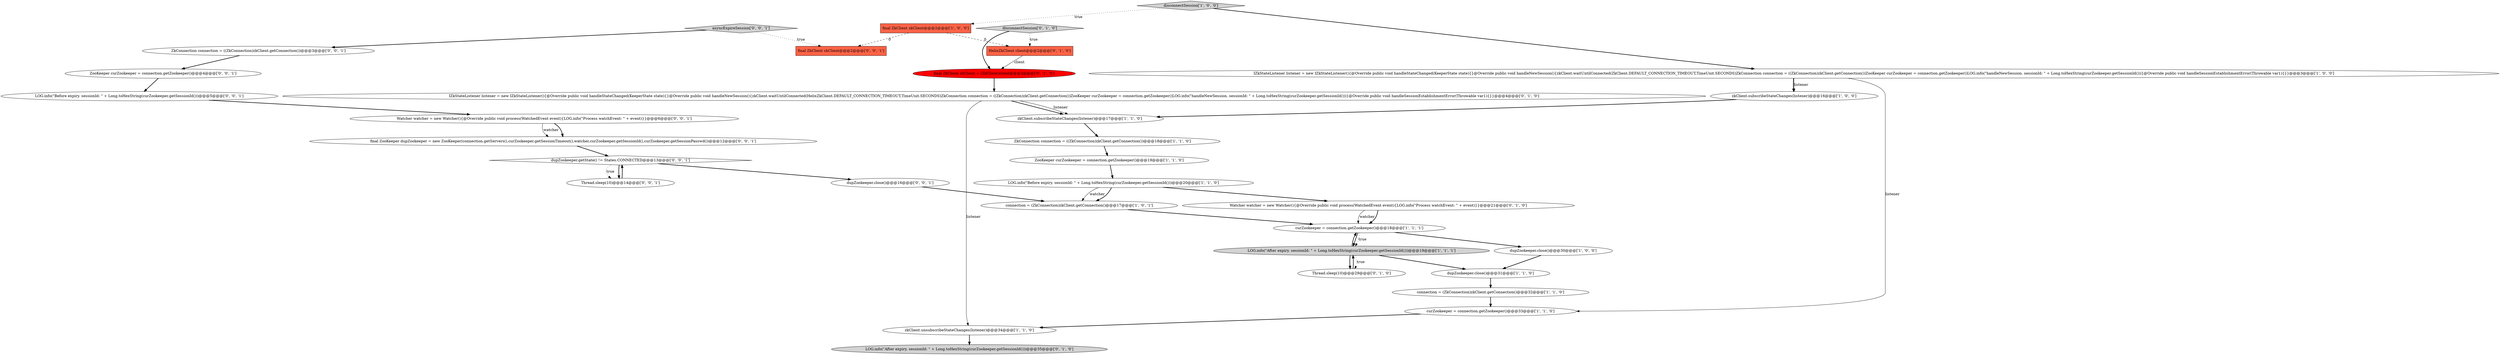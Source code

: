 digraph {
26 [style = filled, label = "asyncExpireSession['0', '0', '1']", fillcolor = lightgray, shape = diamond image = "AAA0AAABBB3BBB"];
6 [style = filled, label = "LOG.info(\"Before expiry. sessionId: \" + Long.toHexString(curZookeeper.getSessionId()))@@@20@@@['1', '1', '0']", fillcolor = white, shape = ellipse image = "AAA0AAABBB1BBB"];
31 [style = filled, label = "dupZookeeper.close()@@@16@@@['0', '0', '1']", fillcolor = white, shape = ellipse image = "AAA0AAABBB3BBB"];
20 [style = filled, label = "LOG.info(\"After expiry. sessionId: \" + Long.toHexString(curZookeeper.getSessionId()))@@@35@@@['0', '1', '0']", fillcolor = lightgray, shape = ellipse image = "AAA0AAABBB2BBB"];
9 [style = filled, label = "curZookeeper = connection.getZookeeper()@@@33@@@['1', '1', '0']", fillcolor = white, shape = ellipse image = "AAA0AAABBB1BBB"];
0 [style = filled, label = "final ZkClient zkClient@@@2@@@['1', '0', '0']", fillcolor = tomato, shape = box image = "AAA1AAABBB1BBB"];
13 [style = filled, label = "connection = (ZkConnection)zkClient.getConnection()@@@17@@@['1', '0', '1']", fillcolor = white, shape = ellipse image = "AAA0AAABBB1BBB"];
4 [style = filled, label = "ZooKeeper curZookeeper = connection.getZookeeper()@@@19@@@['1', '1', '0']", fillcolor = white, shape = ellipse image = "AAA0AAABBB1BBB"];
18 [style = filled, label = "disconnectSession['0', '1', '0']", fillcolor = lightgray, shape = diamond image = "AAA0AAABBB2BBB"];
14 [style = filled, label = "zkClient.unsubscribeStateChanges(listener)@@@34@@@['1', '1', '0']", fillcolor = white, shape = ellipse image = "AAA0AAABBB1BBB"];
1 [style = filled, label = "LOG.info(\"After expiry. sessionId: \" + Long.toHexString(curZookeeper.getSessionId()))@@@19@@@['1', '1', '1']", fillcolor = lightgray, shape = ellipse image = "AAA0AAABBB1BBB"];
30 [style = filled, label = "Watcher watcher = new Watcher(){@Override public void process(WatchedEvent event){LOG.info(\"Process watchEvent: \" + event)}}@@@6@@@['0', '0', '1']", fillcolor = white, shape = ellipse image = "AAA0AAABBB3BBB"];
15 [style = filled, label = "dupZookeeper.close()@@@31@@@['1', '1', '0']", fillcolor = white, shape = ellipse image = "AAA0AAABBB1BBB"];
16 [style = filled, label = "HelixZkClient client@@@2@@@['0', '1', '0']", fillcolor = tomato, shape = box image = "AAA1AAABBB2BBB"];
24 [style = filled, label = "Thread.sleep(10)@@@14@@@['0', '0', '1']", fillcolor = white, shape = ellipse image = "AAA0AAABBB3BBB"];
17 [style = filled, label = "Thread.sleep(10)@@@29@@@['0', '1', '0']", fillcolor = white, shape = ellipse image = "AAA0AAABBB2BBB"];
28 [style = filled, label = "final ZkClient zkClient@@@2@@@['0', '0', '1']", fillcolor = tomato, shape = box image = "AAA0AAABBB3BBB"];
8 [style = filled, label = "disconnectSession['1', '0', '0']", fillcolor = lightgray, shape = diamond image = "AAA0AAABBB1BBB"];
27 [style = filled, label = "LOG.info(\"Before expiry. sessionId: \" + Long.toHexString(curZookeeper.getSessionId()))@@@5@@@['0', '0', '1']", fillcolor = white, shape = ellipse image = "AAA0AAABBB3BBB"];
29 [style = filled, label = "ZkConnection connection = ((ZkConnection)zkClient.getConnection())@@@3@@@['0', '0', '1']", fillcolor = white, shape = ellipse image = "AAA0AAABBB3BBB"];
5 [style = filled, label = "dupZookeeper.close()@@@30@@@['1', '0', '0']", fillcolor = white, shape = ellipse image = "AAA0AAABBB1BBB"];
32 [style = filled, label = "final ZooKeeper dupZookeeper = new ZooKeeper(connection.getServers(),curZookeeper.getSessionTimeout(),watcher,curZookeeper.getSessionId(),curZookeeper.getSessionPasswd())@@@12@@@['0', '0', '1']", fillcolor = white, shape = ellipse image = "AAA0AAABBB3BBB"];
7 [style = filled, label = "connection = (ZkConnection)zkClient.getConnection()@@@32@@@['1', '1', '0']", fillcolor = white, shape = ellipse image = "AAA0AAABBB1BBB"];
19 [style = filled, label = "Watcher watcher = new Watcher(){@Override public void process(WatchedEvent event){LOG.info(\"Process watchEvent: \" + event)}}@@@21@@@['0', '1', '0']", fillcolor = white, shape = ellipse image = "AAA0AAABBB2BBB"];
2 [style = filled, label = "zkClient.subscribeStateChanges(listener)@@@17@@@['1', '1', '0']", fillcolor = white, shape = ellipse image = "AAA0AAABBB1BBB"];
10 [style = filled, label = "IZkStateListener listener = new IZkStateListener(){@Override public void handleStateChanged(KeeperState state){}@Override public void handleNewSession(){zkClient.waitUntilConnected(ZkClient.DEFAULT_CONNECTION_TIMEOUT,TimeUnit.SECONDS)ZkConnection connection = ((ZkConnection)zkClient.getConnection())ZooKeeper curZookeeper = connection.getZookeeper()LOG.info(\"handleNewSession. sessionId: \" + Long.toHexString(curZookeeper.getSessionId()))}@Override public void handleSessionEstablishmentError(Throwable var1){}}@@@3@@@['1', '0', '0']", fillcolor = white, shape = ellipse image = "AAA0AAABBB1BBB"];
22 [style = filled, label = "final ZkClient zkClient = (ZkClient)client@@@3@@@['0', '1', '0']", fillcolor = red, shape = ellipse image = "AAA1AAABBB2BBB"];
25 [style = filled, label = "dupZookeeper.getState() != States.CONNECTED@@@13@@@['0', '0', '1']", fillcolor = white, shape = diamond image = "AAA0AAABBB3BBB"];
11 [style = filled, label = "zkClient.subscribeStateChanges(listener)@@@16@@@['1', '0', '0']", fillcolor = white, shape = ellipse image = "AAA0AAABBB1BBB"];
23 [style = filled, label = "ZooKeeper curZookeeper = connection.getZookeeper()@@@4@@@['0', '0', '1']", fillcolor = white, shape = ellipse image = "AAA0AAABBB3BBB"];
3 [style = filled, label = "curZookeeper = connection.getZookeeper()@@@18@@@['1', '1', '1']", fillcolor = white, shape = ellipse image = "AAA0AAABBB1BBB"];
21 [style = filled, label = "IZkStateListener listener = new IZkStateListener(){@Override public void handleStateChanged(KeeperState state){}@Override public void handleNewSession(){zkClient.waitUntilConnected(HelixZkClient.DEFAULT_CONNECTION_TIMEOUT,TimeUnit.SECONDS)ZkConnection connection = ((ZkConnection)zkClient.getConnection())ZooKeeper curZookeeper = connection.getZookeeper()LOG.info(\"handleNewSession. sessionId: \" + Long.toHexString(curZookeeper.getSessionId()))}@Override public void handleSessionEstablishmentError(Throwable var1){}}@@@4@@@['0', '1', '0']", fillcolor = white, shape = ellipse image = "AAA0AAABBB2BBB"];
12 [style = filled, label = "ZkConnection connection = ((ZkConnection)zkClient.getConnection())@@@18@@@['1', '1', '0']", fillcolor = white, shape = ellipse image = "AAA0AAABBB1BBB"];
8->10 [style = bold, label=""];
15->7 [style = bold, label=""];
3->1 [style = bold, label=""];
17->1 [style = bold, label=""];
10->9 [style = solid, label="listener"];
23->27 [style = bold, label=""];
4->6 [style = bold, label=""];
1->17 [style = dotted, label="true"];
18->16 [style = dotted, label="true"];
1->15 [style = bold, label=""];
27->30 [style = bold, label=""];
31->13 [style = bold, label=""];
26->29 [style = bold, label=""];
0->16 [style = dashed, label="0"];
1->3 [style = bold, label=""];
22->21 [style = bold, label=""];
5->15 [style = bold, label=""];
25->24 [style = dotted, label="true"];
30->32 [style = bold, label=""];
6->19 [style = bold, label=""];
29->23 [style = bold, label=""];
0->28 [style = dashed, label="0"];
21->14 [style = solid, label="listener"];
11->2 [style = bold, label=""];
2->12 [style = bold, label=""];
1->17 [style = bold, label=""];
21->2 [style = bold, label=""];
25->31 [style = bold, label=""];
7->9 [style = bold, label=""];
25->24 [style = bold, label=""];
6->13 [style = solid, label="watcher"];
3->5 [style = bold, label=""];
18->22 [style = bold, label=""];
13->3 [style = bold, label=""];
12->4 [style = bold, label=""];
24->25 [style = bold, label=""];
26->28 [style = dotted, label="true"];
6->13 [style = bold, label=""];
32->25 [style = bold, label=""];
30->32 [style = solid, label="watcher"];
19->3 [style = solid, label="watcher"];
9->14 [style = bold, label=""];
21->2 [style = solid, label="listener"];
8->0 [style = dotted, label="true"];
19->3 [style = bold, label=""];
3->1 [style = dotted, label="true"];
16->22 [style = solid, label="client"];
14->20 [style = bold, label=""];
10->11 [style = solid, label="listener"];
10->11 [style = bold, label=""];
}
